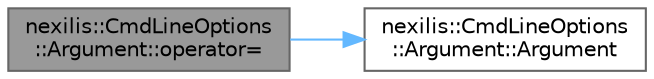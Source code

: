 digraph "nexilis::CmdLineOptions::Argument::operator="
{
 // LATEX_PDF_SIZE
  bgcolor="transparent";
  edge [fontname=Helvetica,fontsize=10,labelfontname=Helvetica,labelfontsize=10];
  node [fontname=Helvetica,fontsize=10,shape=box,height=0.2,width=0.4];
  rankdir="LR";
  Node1 [id="Node000001",label="nexilis::CmdLineOptions\l::Argument::operator=",height=0.2,width=0.4,color="gray40", fillcolor="grey60", style="filled", fontcolor="black",tooltip="Copy assignment overload."];
  Node1 -> Node2 [id="edge1_Node000001_Node000002",color="steelblue1",style="solid",tooltip=" "];
  Node2 [id="Node000002",label="nexilis::CmdLineOptions\l::Argument::Argument",height=0.2,width=0.4,color="grey40", fillcolor="white", style="filled",URL="$d0/de6/classnexilis_1_1CmdLineOptions_1_1Argument.html#a4f8b99e13954160653b333deb69b1642",tooltip=" "];
}
